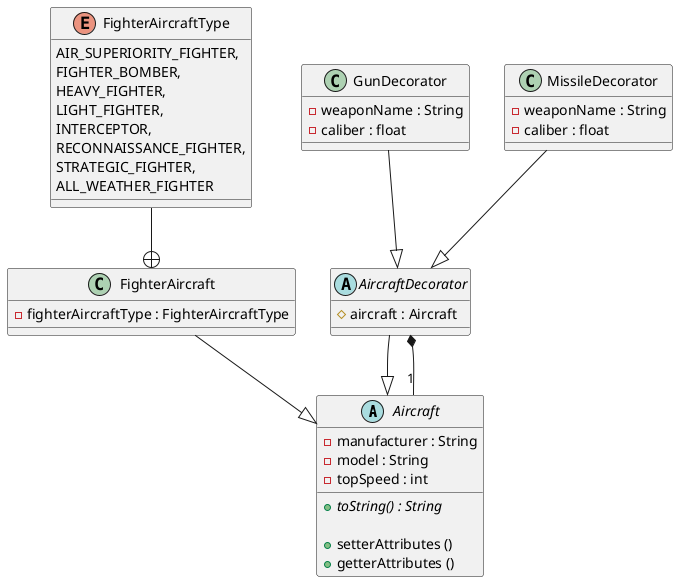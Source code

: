 @startuml

abstract class Aircraft{
    - manufacturer : String
    - model : String
    - topSpeed : int

    + {abstract} toString() : String

    + setterAttributes ()
    + getterAttributes ()
}

class FighterAircraft{
    - fighterAircraftType : FighterAircraftType
}

enum FighterAircraftType {
    AIR_SUPERIORITY_FIGHTER,
    FIGHTER_BOMBER,
    HEAVY_FIGHTER,
    LIGHT_FIGHTER,
    INTERCEPTOR,
    RECONNAISSANCE_FIGHTER,
    STRATEGIC_FIGHTER,
    ALL_WEATHER_FIGHTER
}

abstract class AircraftDecorator{
    # aircraft : Aircraft
}

class GunDecorator{
    - weaponName : String
    - caliber : float
}

class MissileDecorator{
    - weaponName : String
    - caliber : float
}


FighterAircraft --|> Aircraft
AircraftDecorator --|> Aircraft
AircraftDecorator *--"1" Aircraft
FighterAircraftType --+ FighterAircraft
GunDecorator --|> AircraftDecorator
MissileDecorator --|> AircraftDecorator
@enduml